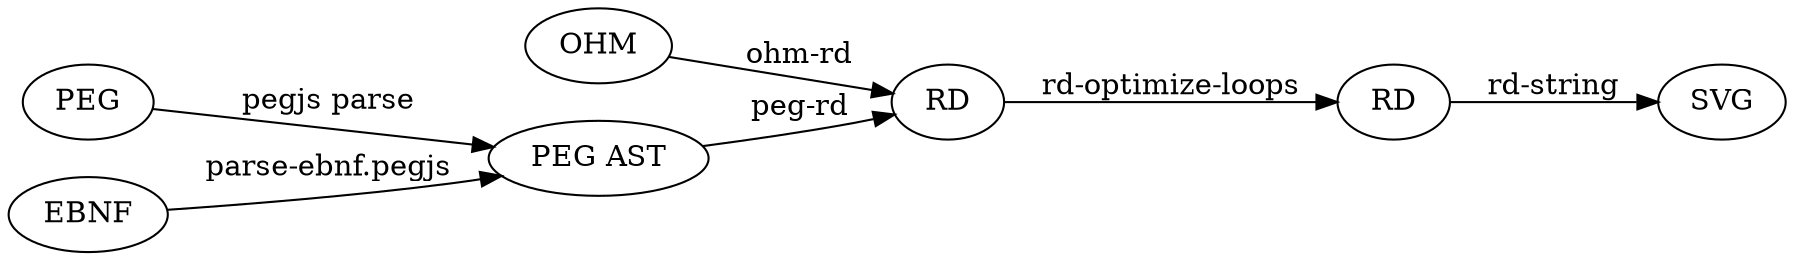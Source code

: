 // dot -Tsvg overview.dot -o overview.svg

digraph G {
    rankdir="LR"
    edge [comment="Wildcard node added automatic in EG."];
    node [comment="Wildcard node added automatic in EG."];
    "PEG-AST" [label="PEG AST"];
    "RDX" [label="RD"];
    "PEG" -> "PEG-AST"  [label="pegjs parse"];
    "EBNF" -> "PEG-AST"  [label="parse-ebnf.pegjs"];
    "PEG-AST" -> "RD"  [label="peg-rd"];
    "OHM" -> "RD"  [label="ohm-rd"];
    "RD" -> "RDX"  [label="rd-optimize-loops"];
    "RDX" -> "SVG"  [label="rd-string"];
}
